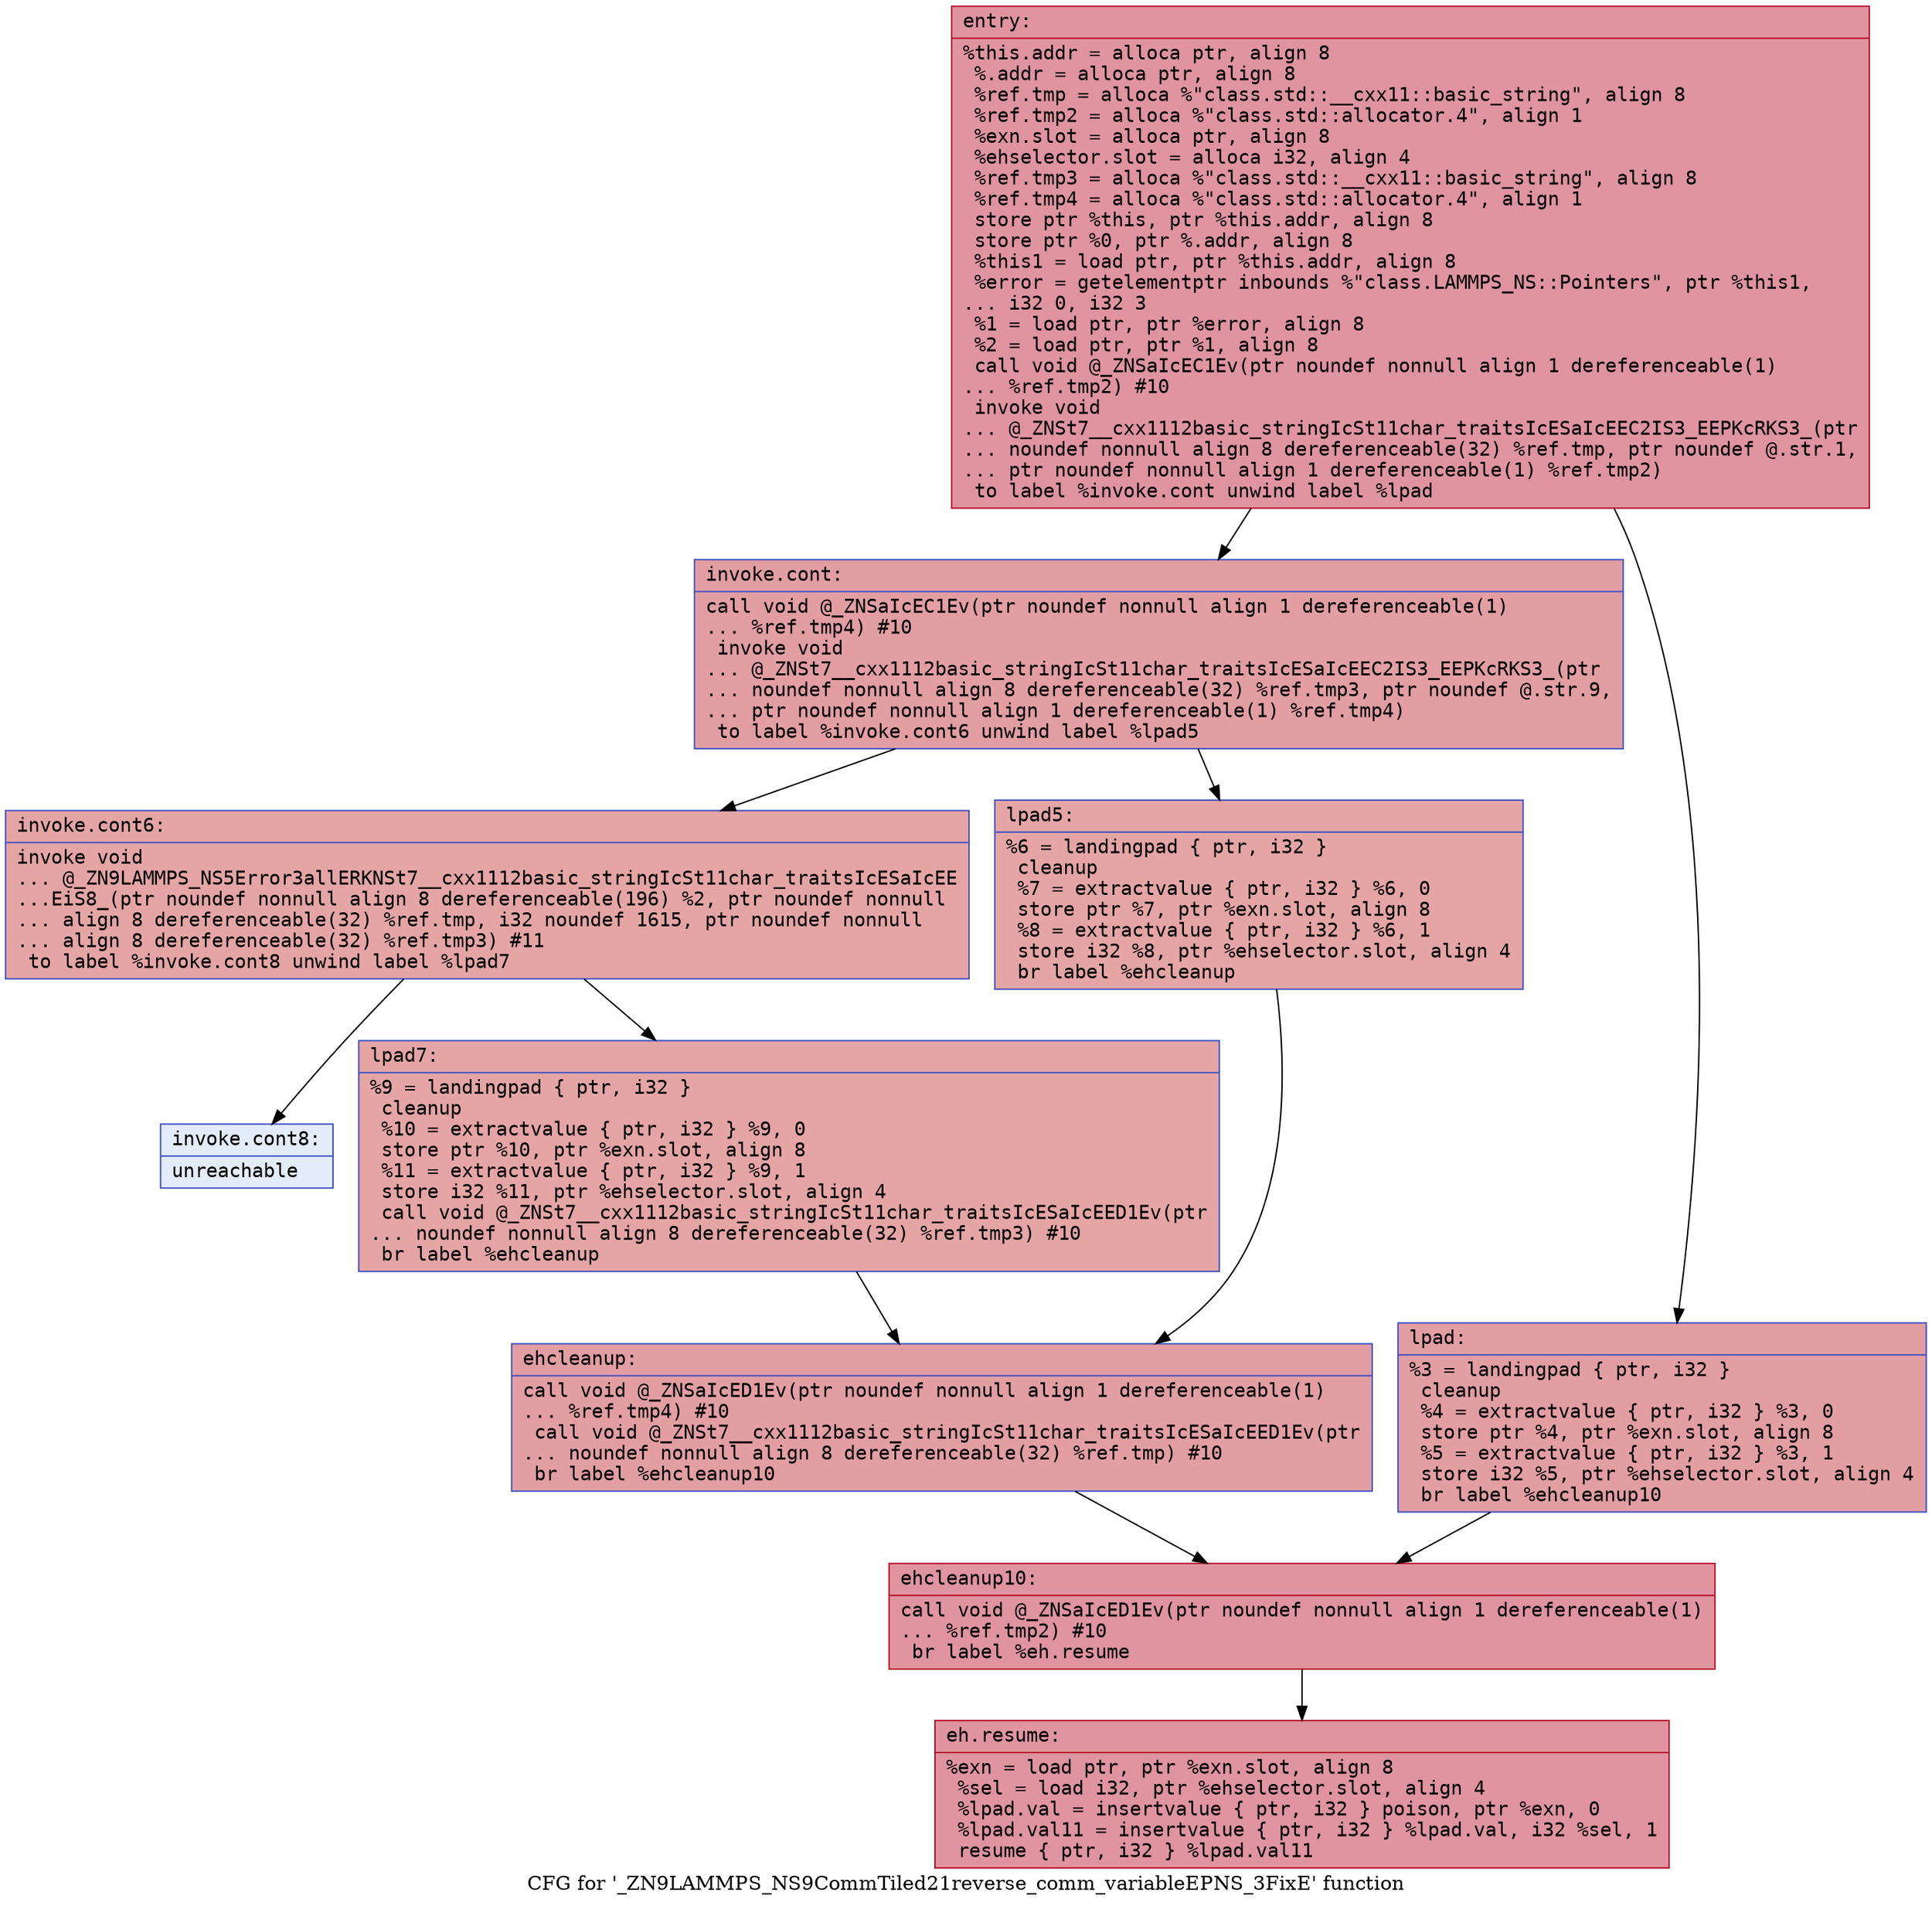 digraph "CFG for '_ZN9LAMMPS_NS9CommTiled21reverse_comm_variableEPNS_3FixE' function" {
	label="CFG for '_ZN9LAMMPS_NS9CommTiled21reverse_comm_variableEPNS_3FixE' function";

	Node0x5560776517b0 [shape=record,color="#b70d28ff", style=filled, fillcolor="#b70d2870" fontname="Courier",label="{entry:\l|  %this.addr = alloca ptr, align 8\l  %.addr = alloca ptr, align 8\l  %ref.tmp = alloca %\"class.std::__cxx11::basic_string\", align 8\l  %ref.tmp2 = alloca %\"class.std::allocator.4\", align 1\l  %exn.slot = alloca ptr, align 8\l  %ehselector.slot = alloca i32, align 4\l  %ref.tmp3 = alloca %\"class.std::__cxx11::basic_string\", align 8\l  %ref.tmp4 = alloca %\"class.std::allocator.4\", align 1\l  store ptr %this, ptr %this.addr, align 8\l  store ptr %0, ptr %.addr, align 8\l  %this1 = load ptr, ptr %this.addr, align 8\l  %error = getelementptr inbounds %\"class.LAMMPS_NS::Pointers\", ptr %this1,\l... i32 0, i32 3\l  %1 = load ptr, ptr %error, align 8\l  %2 = load ptr, ptr %1, align 8\l  call void @_ZNSaIcEC1Ev(ptr noundef nonnull align 1 dereferenceable(1)\l... %ref.tmp2) #10\l  invoke void\l... @_ZNSt7__cxx1112basic_stringIcSt11char_traitsIcESaIcEEC2IS3_EEPKcRKS3_(ptr\l... noundef nonnull align 8 dereferenceable(32) %ref.tmp, ptr noundef @.str.1,\l... ptr noundef nonnull align 1 dereferenceable(1) %ref.tmp2)\l          to label %invoke.cont unwind label %lpad\l}"];
	Node0x5560776517b0 -> Node0x556077652490[tooltip="entry -> invoke.cont\nProbability 50.00%" ];
	Node0x5560776517b0 -> Node0x5560776519c0[tooltip="entry -> lpad\nProbability 50.00%" ];
	Node0x556077652490 [shape=record,color="#3d50c3ff", style=filled, fillcolor="#be242e70" fontname="Courier",label="{invoke.cont:\l|  call void @_ZNSaIcEC1Ev(ptr noundef nonnull align 1 dereferenceable(1)\l... %ref.tmp4) #10\l  invoke void\l... @_ZNSt7__cxx1112basic_stringIcSt11char_traitsIcESaIcEEC2IS3_EEPKcRKS3_(ptr\l... noundef nonnull align 8 dereferenceable(32) %ref.tmp3, ptr noundef @.str.9,\l... ptr noundef nonnull align 1 dereferenceable(1) %ref.tmp4)\l          to label %invoke.cont6 unwind label %lpad5\l}"];
	Node0x556077652490 -> Node0x556077655fc0[tooltip="invoke.cont -> invoke.cont6\nProbability 50.00%" ];
	Node0x556077652490 -> Node0x556077656010[tooltip="invoke.cont -> lpad5\nProbability 50.00%" ];
	Node0x556077655fc0 [shape=record,color="#3d50c3ff", style=filled, fillcolor="#c5333470" fontname="Courier",label="{invoke.cont6:\l|  invoke void\l... @_ZN9LAMMPS_NS5Error3allERKNSt7__cxx1112basic_stringIcSt11char_traitsIcESaIcEE\l...EiS8_(ptr noundef nonnull align 8 dereferenceable(196) %2, ptr noundef nonnull\l... align 8 dereferenceable(32) %ref.tmp, i32 noundef 1615, ptr noundef nonnull\l... align 8 dereferenceable(32) %ref.tmp3) #11\l          to label %invoke.cont8 unwind label %lpad7\l}"];
	Node0x556077655fc0 -> Node0x556077655f70[tooltip="invoke.cont6 -> invoke.cont8\nProbability 0.00%" ];
	Node0x556077655fc0 -> Node0x556077656230[tooltip="invoke.cont6 -> lpad7\nProbability 100.00%" ];
	Node0x556077655f70 [shape=record,color="#3d50c3ff", style=filled, fillcolor="#bfd3f670" fontname="Courier",label="{invoke.cont8:\l|  unreachable\l}"];
	Node0x5560776519c0 [shape=record,color="#3d50c3ff", style=filled, fillcolor="#be242e70" fontname="Courier",label="{lpad:\l|  %3 = landingpad \{ ptr, i32 \}\l          cleanup\l  %4 = extractvalue \{ ptr, i32 \} %3, 0\l  store ptr %4, ptr %exn.slot, align 8\l  %5 = extractvalue \{ ptr, i32 \} %3, 1\l  store i32 %5, ptr %ehselector.slot, align 4\l  br label %ehcleanup10\l}"];
	Node0x5560776519c0 -> Node0x5560776567f0[tooltip="lpad -> ehcleanup10\nProbability 100.00%" ];
	Node0x556077656010 [shape=record,color="#3d50c3ff", style=filled, fillcolor="#c5333470" fontname="Courier",label="{lpad5:\l|  %6 = landingpad \{ ptr, i32 \}\l          cleanup\l  %7 = extractvalue \{ ptr, i32 \} %6, 0\l  store ptr %7, ptr %exn.slot, align 8\l  %8 = extractvalue \{ ptr, i32 \} %6, 1\l  store i32 %8, ptr %ehselector.slot, align 4\l  br label %ehcleanup\l}"];
	Node0x556077656010 -> Node0x556077656b40[tooltip="lpad5 -> ehcleanup\nProbability 100.00%" ];
	Node0x556077656230 [shape=record,color="#3d50c3ff", style=filled, fillcolor="#c5333470" fontname="Courier",label="{lpad7:\l|  %9 = landingpad \{ ptr, i32 \}\l          cleanup\l  %10 = extractvalue \{ ptr, i32 \} %9, 0\l  store ptr %10, ptr %exn.slot, align 8\l  %11 = extractvalue \{ ptr, i32 \} %9, 1\l  store i32 %11, ptr %ehselector.slot, align 4\l  call void @_ZNSt7__cxx1112basic_stringIcSt11char_traitsIcESaIcEED1Ev(ptr\l... noundef nonnull align 8 dereferenceable(32) %ref.tmp3) #10\l  br label %ehcleanup\l}"];
	Node0x556077656230 -> Node0x556077656b40[tooltip="lpad7 -> ehcleanup\nProbability 100.00%" ];
	Node0x556077656b40 [shape=record,color="#3d50c3ff", style=filled, fillcolor="#be242e70" fontname="Courier",label="{ehcleanup:\l|  call void @_ZNSaIcED1Ev(ptr noundef nonnull align 1 dereferenceable(1)\l... %ref.tmp4) #10\l  call void @_ZNSt7__cxx1112basic_stringIcSt11char_traitsIcESaIcEED1Ev(ptr\l... noundef nonnull align 8 dereferenceable(32) %ref.tmp) #10\l  br label %ehcleanup10\l}"];
	Node0x556077656b40 -> Node0x5560776567f0[tooltip="ehcleanup -> ehcleanup10\nProbability 100.00%" ];
	Node0x5560776567f0 [shape=record,color="#b70d28ff", style=filled, fillcolor="#b70d2870" fontname="Courier",label="{ehcleanup10:\l|  call void @_ZNSaIcED1Ev(ptr noundef nonnull align 1 dereferenceable(1)\l... %ref.tmp2) #10\l  br label %eh.resume\l}"];
	Node0x5560776567f0 -> Node0x5560776573f0[tooltip="ehcleanup10 -> eh.resume\nProbability 100.00%" ];
	Node0x5560776573f0 [shape=record,color="#b70d28ff", style=filled, fillcolor="#b70d2870" fontname="Courier",label="{eh.resume:\l|  %exn = load ptr, ptr %exn.slot, align 8\l  %sel = load i32, ptr %ehselector.slot, align 4\l  %lpad.val = insertvalue \{ ptr, i32 \} poison, ptr %exn, 0\l  %lpad.val11 = insertvalue \{ ptr, i32 \} %lpad.val, i32 %sel, 1\l  resume \{ ptr, i32 \} %lpad.val11\l}"];
}
